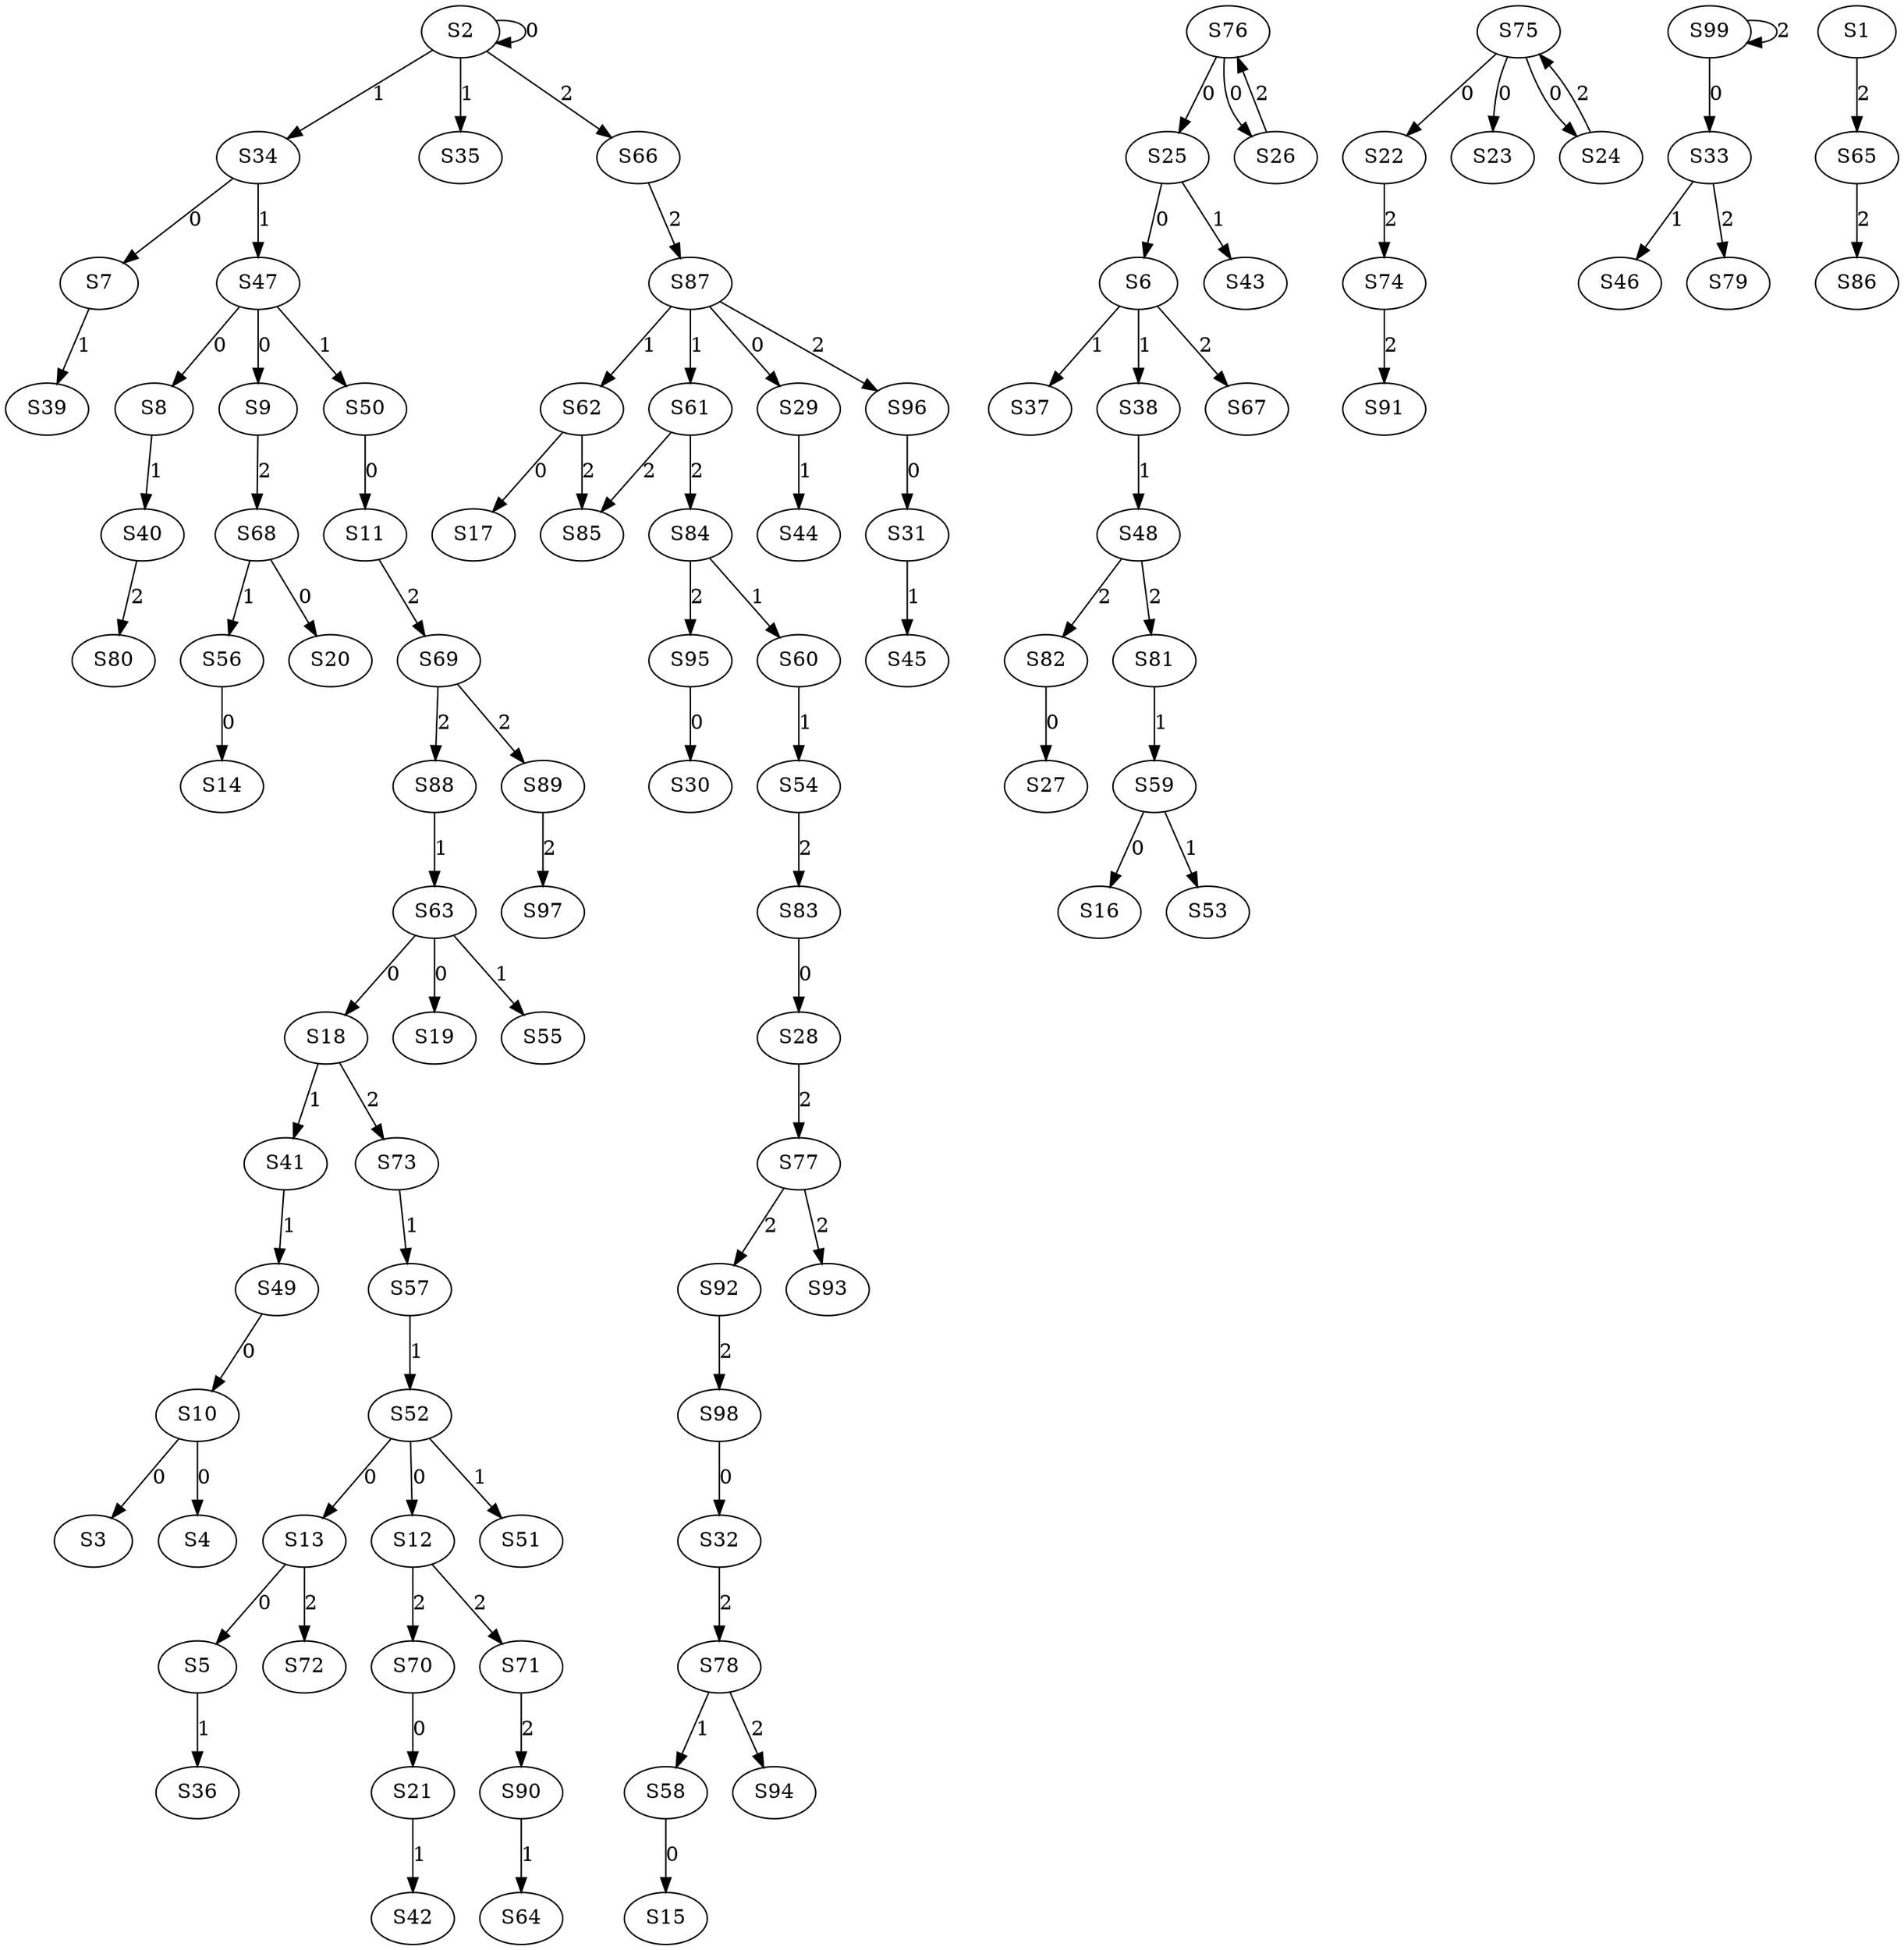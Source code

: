 strict digraph {
	S2 -> S2 [ label = 0 ];
	S10 -> S3 [ label = 0 ];
	S10 -> S4 [ label = 0 ];
	S13 -> S5 [ label = 0 ];
	S25 -> S6 [ label = 0 ];
	S34 -> S7 [ label = 0 ];
	S47 -> S8 [ label = 0 ];
	S47 -> S9 [ label = 0 ];
	S49 -> S10 [ label = 0 ];
	S50 -> S11 [ label = 0 ];
	S52 -> S12 [ label = 0 ];
	S52 -> S13 [ label = 0 ];
	S56 -> S14 [ label = 0 ];
	S58 -> S15 [ label = 0 ];
	S59 -> S16 [ label = 0 ];
	S62 -> S17 [ label = 0 ];
	S63 -> S18 [ label = 0 ];
	S63 -> S19 [ label = 0 ];
	S68 -> S20 [ label = 0 ];
	S70 -> S21 [ label = 0 ];
	S75 -> S22 [ label = 0 ];
	S75 -> S23 [ label = 0 ];
	S75 -> S24 [ label = 0 ];
	S76 -> S25 [ label = 0 ];
	S76 -> S26 [ label = 0 ];
	S82 -> S27 [ label = 0 ];
	S83 -> S28 [ label = 0 ];
	S87 -> S29 [ label = 0 ];
	S95 -> S30 [ label = 0 ];
	S96 -> S31 [ label = 0 ];
	S98 -> S32 [ label = 0 ];
	S99 -> S33 [ label = 0 ];
	S2 -> S34 [ label = 1 ];
	S2 -> S35 [ label = 1 ];
	S5 -> S36 [ label = 1 ];
	S6 -> S37 [ label = 1 ];
	S6 -> S38 [ label = 1 ];
	S7 -> S39 [ label = 1 ];
	S8 -> S40 [ label = 1 ];
	S18 -> S41 [ label = 1 ];
	S21 -> S42 [ label = 1 ];
	S25 -> S43 [ label = 1 ];
	S29 -> S44 [ label = 1 ];
	S31 -> S45 [ label = 1 ];
	S33 -> S46 [ label = 1 ];
	S34 -> S47 [ label = 1 ];
	S38 -> S48 [ label = 1 ];
	S41 -> S49 [ label = 1 ];
	S47 -> S50 [ label = 1 ];
	S52 -> S51 [ label = 1 ];
	S57 -> S52 [ label = 1 ];
	S59 -> S53 [ label = 1 ];
	S60 -> S54 [ label = 1 ];
	S63 -> S55 [ label = 1 ];
	S68 -> S56 [ label = 1 ];
	S73 -> S57 [ label = 1 ];
	S78 -> S58 [ label = 1 ];
	S81 -> S59 [ label = 1 ];
	S84 -> S60 [ label = 1 ];
	S87 -> S61 [ label = 1 ];
	S87 -> S62 [ label = 1 ];
	S88 -> S63 [ label = 1 ];
	S90 -> S64 [ label = 1 ];
	S1 -> S65 [ label = 2 ];
	S2 -> S66 [ label = 2 ];
	S6 -> S67 [ label = 2 ];
	S9 -> S68 [ label = 2 ];
	S11 -> S69 [ label = 2 ];
	S12 -> S70 [ label = 2 ];
	S12 -> S71 [ label = 2 ];
	S13 -> S72 [ label = 2 ];
	S18 -> S73 [ label = 2 ];
	S22 -> S74 [ label = 2 ];
	S24 -> S75 [ label = 2 ];
	S26 -> S76 [ label = 2 ];
	S28 -> S77 [ label = 2 ];
	S32 -> S78 [ label = 2 ];
	S33 -> S79 [ label = 2 ];
	S40 -> S80 [ label = 2 ];
	S48 -> S81 [ label = 2 ];
	S48 -> S82 [ label = 2 ];
	S54 -> S83 [ label = 2 ];
	S61 -> S84 [ label = 2 ];
	S62 -> S85 [ label = 2 ];
	S65 -> S86 [ label = 2 ];
	S66 -> S87 [ label = 2 ];
	S69 -> S88 [ label = 2 ];
	S69 -> S89 [ label = 2 ];
	S71 -> S90 [ label = 2 ];
	S74 -> S91 [ label = 2 ];
	S77 -> S92 [ label = 2 ];
	S77 -> S93 [ label = 2 ];
	S78 -> S94 [ label = 2 ];
	S84 -> S95 [ label = 2 ];
	S87 -> S96 [ label = 2 ];
	S89 -> S97 [ label = 2 ];
	S92 -> S98 [ label = 2 ];
	S99 -> S99 [ label = 2 ];
	S61 -> S85 [ label = 2 ];
}